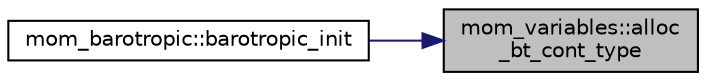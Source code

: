 digraph "mom_variables::alloc_bt_cont_type"
{
 // INTERACTIVE_SVG=YES
 // LATEX_PDF_SIZE
  edge [fontname="Helvetica",fontsize="10",labelfontname="Helvetica",labelfontsize="10"];
  node [fontname="Helvetica",fontsize="10",shape=record];
  rankdir="RL";
  Node1 [label="mom_variables::alloc\l_bt_cont_type",height=0.2,width=0.4,color="black", fillcolor="grey75", style="filled", fontcolor="black",tooltip="Allocates the arrays contained within a BT_cont_type and initializes them to 0."];
  Node1 -> Node2 [dir="back",color="midnightblue",fontsize="10",style="solid",fontname="Helvetica"];
  Node2 [label="mom_barotropic::barotropic_init",height=0.2,width=0.4,color="black", fillcolor="white", style="filled",URL="$namespacemom__barotropic.html#a59244968890766632554a6d271ec4499",tooltip="barotropic_init initializes a number of time-invariant fields used in the barotropic calculation and ..."];
}
